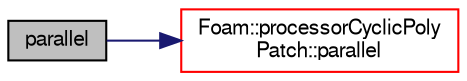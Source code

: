 digraph "parallel"
{
  bgcolor="transparent";
  edge [fontname="FreeSans",fontsize="10",labelfontname="FreeSans",labelfontsize="10"];
  node [fontname="FreeSans",fontsize="10",shape=record];
  rankdir="LR";
  Node119 [label="parallel",height=0.2,width=0.4,color="black", fillcolor="grey75", style="filled", fontcolor="black"];
  Node119 -> Node120 [color="midnightblue",fontsize="10",style="solid",fontname="FreeSans"];
  Node120 [label="Foam::processorCyclicPoly\lPatch::parallel",height=0.2,width=0.4,color="red",URL="$a27458.html#a6f2ad23016ecf05385032d2ea2fea27d",tooltip="Are the cyclic planes parallel. "];
}
